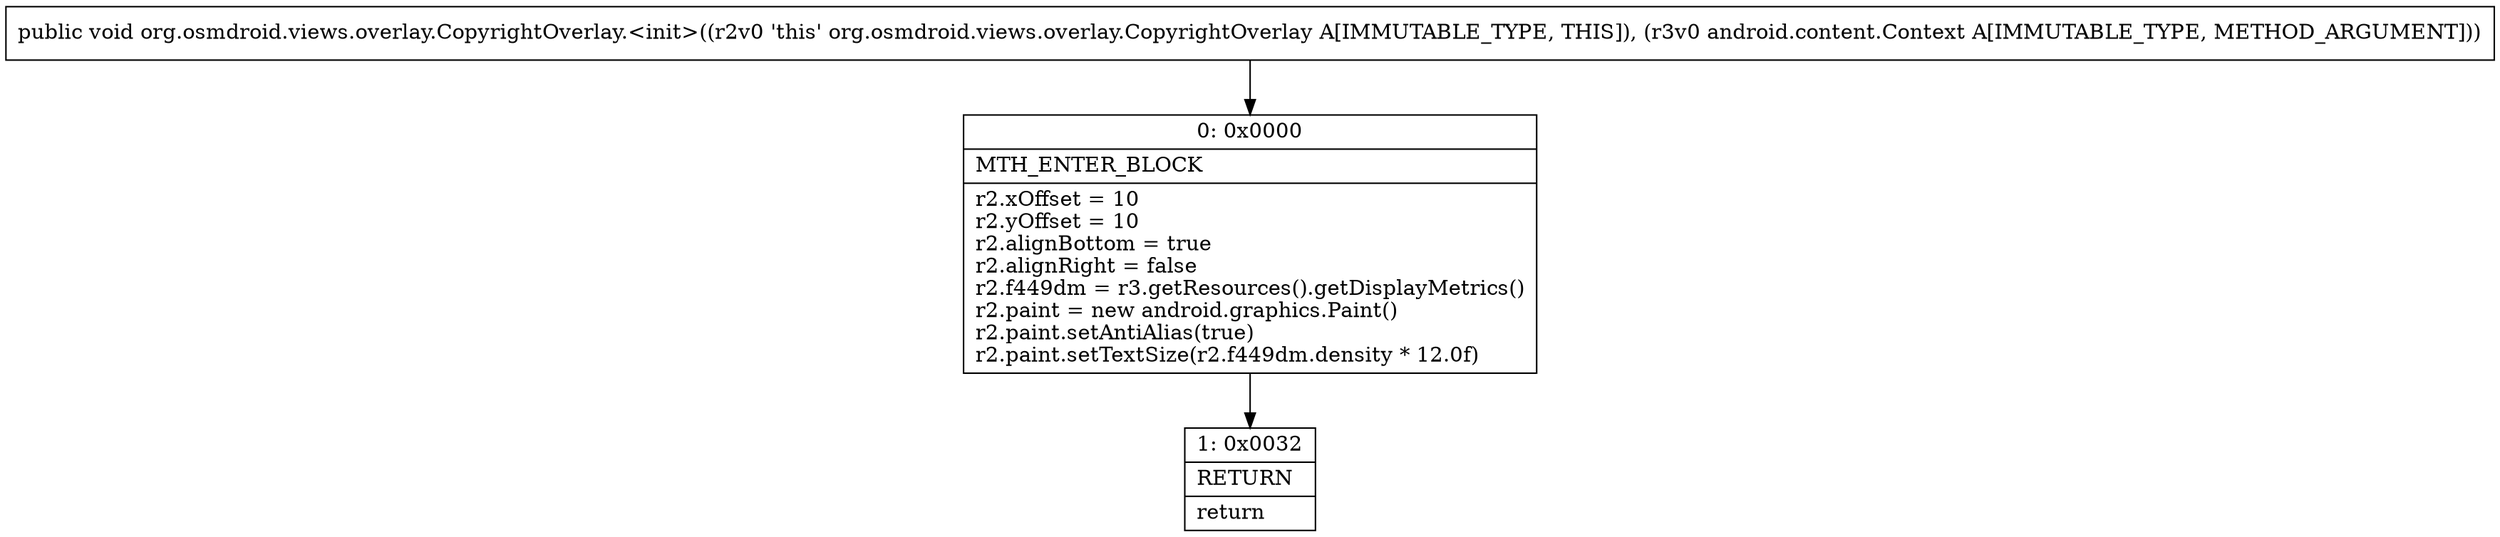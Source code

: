 digraph "CFG fororg.osmdroid.views.overlay.CopyrightOverlay.\<init\>(Landroid\/content\/Context;)V" {
Node_0 [shape=record,label="{0\:\ 0x0000|MTH_ENTER_BLOCK\l|r2.xOffset = 10\lr2.yOffset = 10\lr2.alignBottom = true\lr2.alignRight = false\lr2.f449dm = r3.getResources().getDisplayMetrics()\lr2.paint = new android.graphics.Paint()\lr2.paint.setAntiAlias(true)\lr2.paint.setTextSize(r2.f449dm.density * 12.0f)\l}"];
Node_1 [shape=record,label="{1\:\ 0x0032|RETURN\l|return\l}"];
MethodNode[shape=record,label="{public void org.osmdroid.views.overlay.CopyrightOverlay.\<init\>((r2v0 'this' org.osmdroid.views.overlay.CopyrightOverlay A[IMMUTABLE_TYPE, THIS]), (r3v0 android.content.Context A[IMMUTABLE_TYPE, METHOD_ARGUMENT])) }"];
MethodNode -> Node_0;
Node_0 -> Node_1;
}

